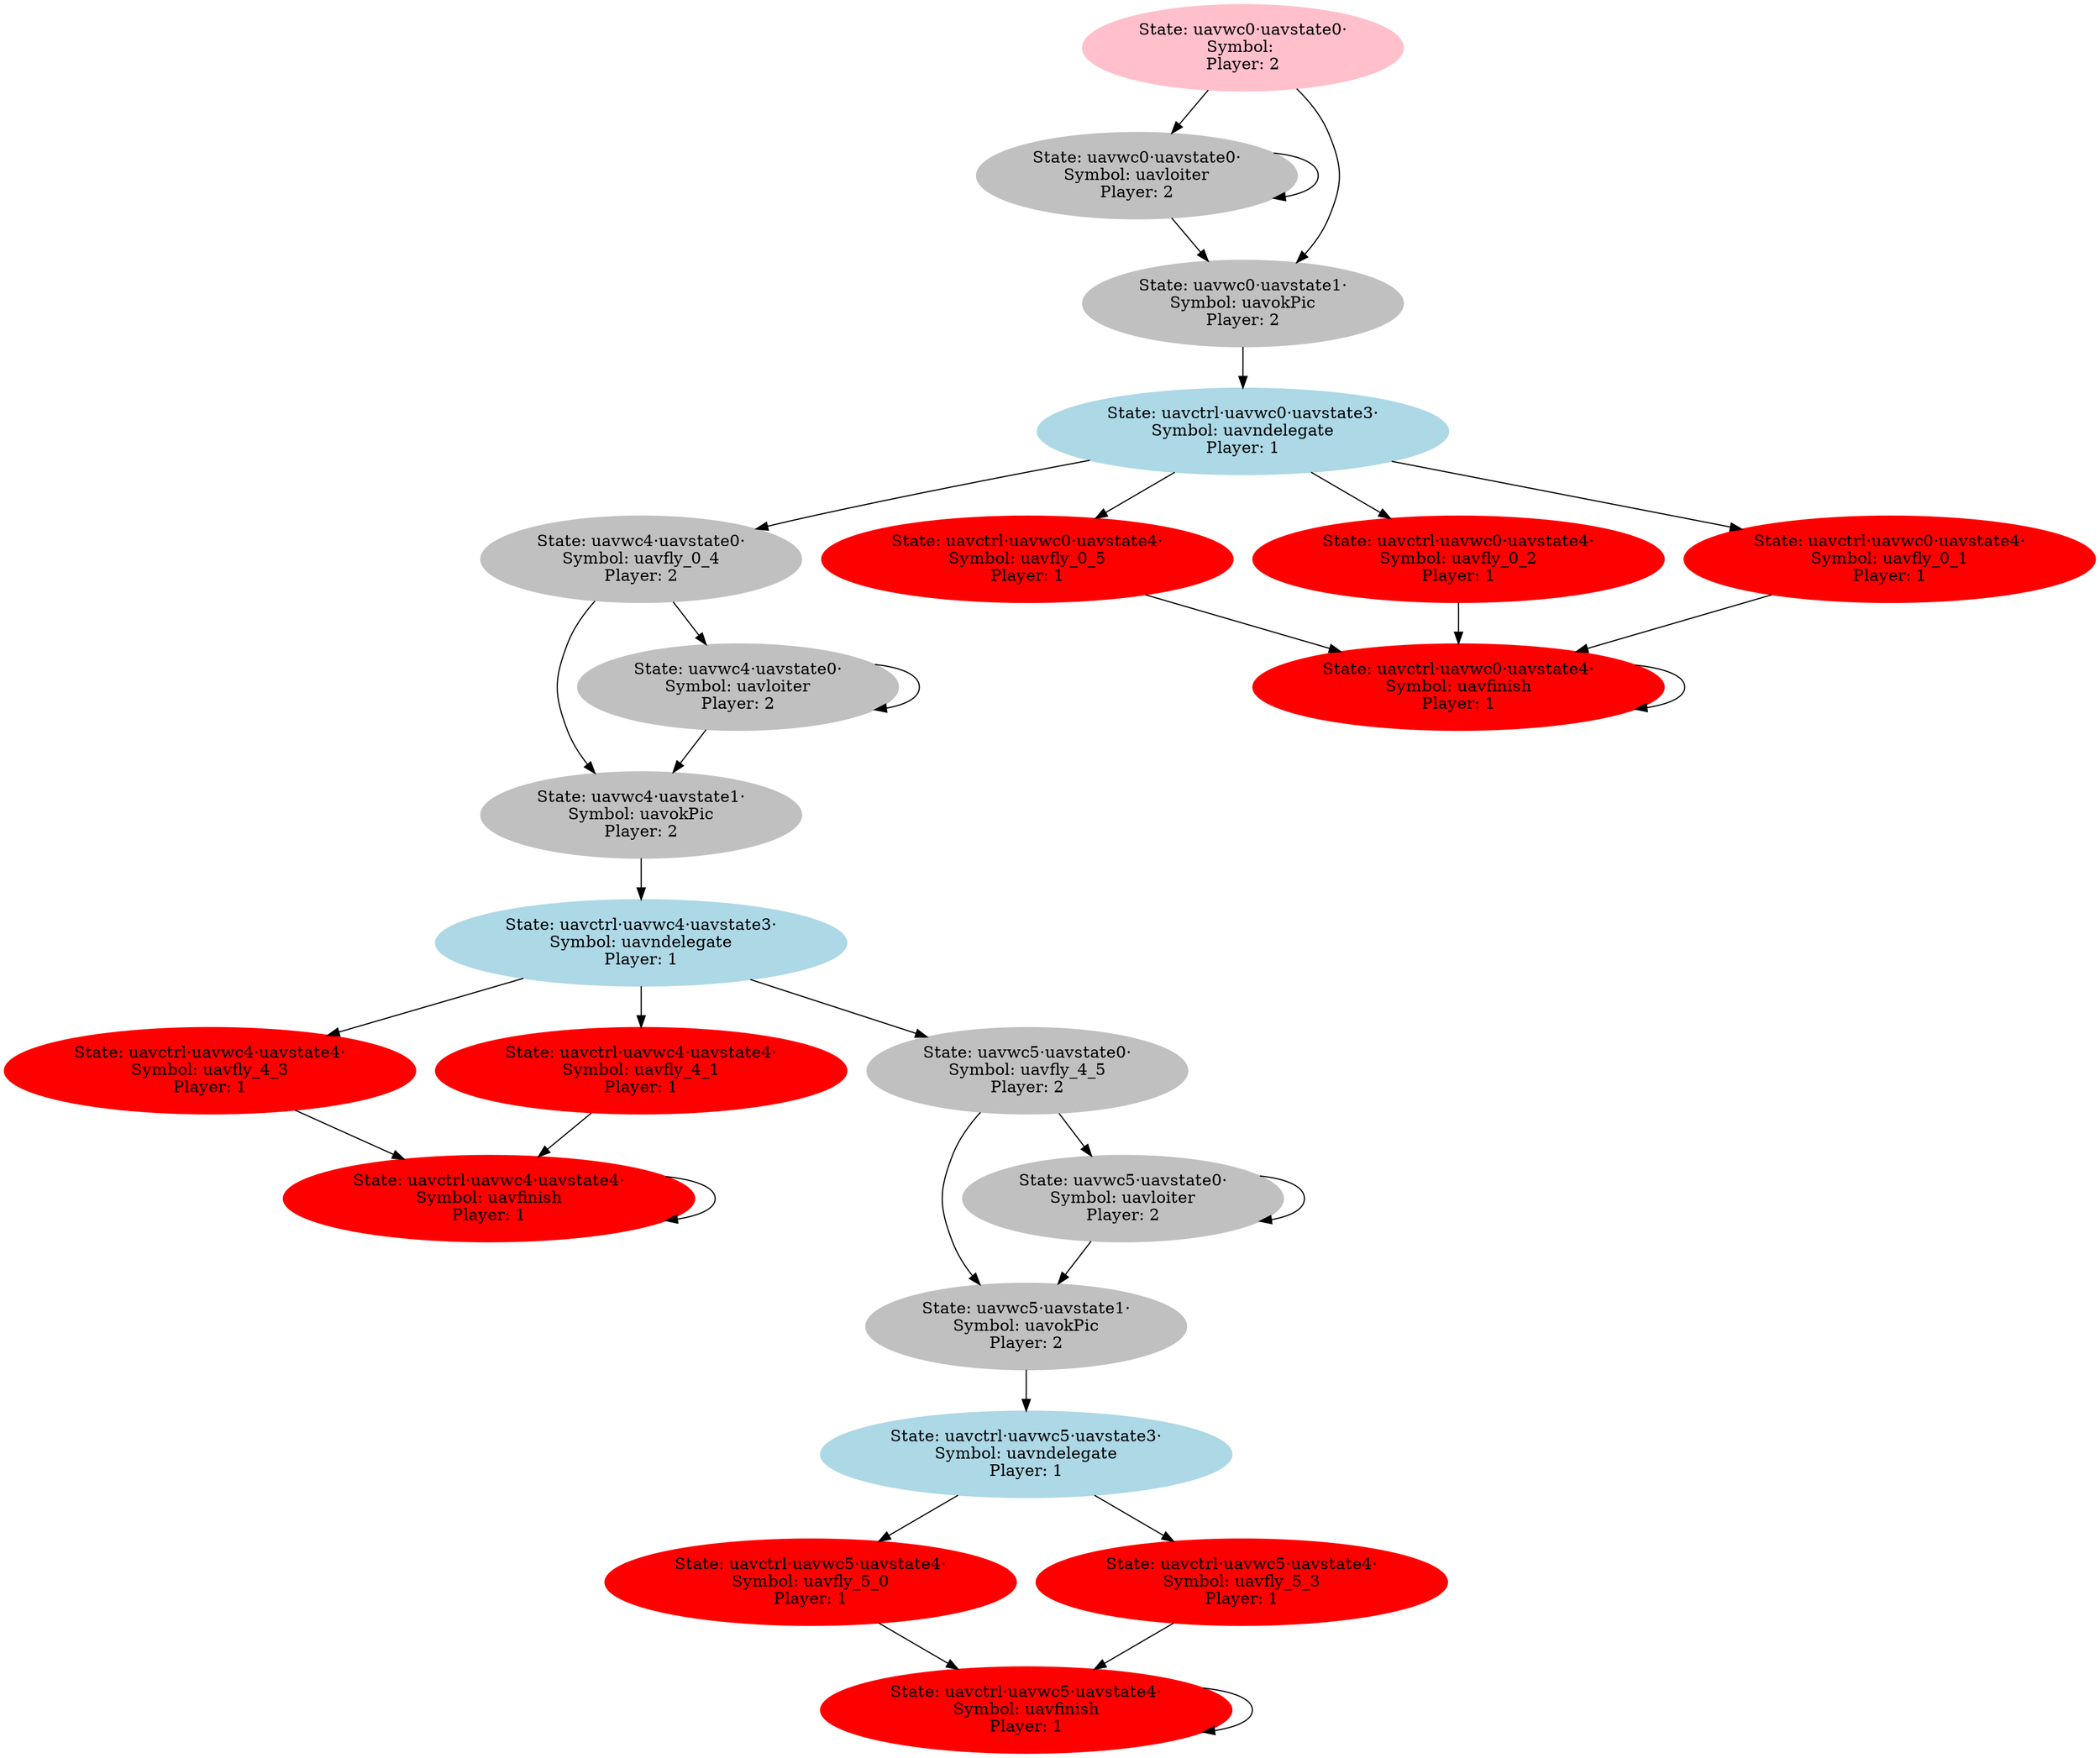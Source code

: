 digraph model {

    node [style=filled];
    0 [label="State: uavwc0·uavstate0·
Symbol: 
Player: 2",color="pink"];
    0 -> 1;
    0 -> 2;
    1 [label="State: uavwc0·uavstate0·
Symbol: uavloiter
Player: 2",color="grey"];
    1 -> 1;
    1 -> 2;
    2 [label="State: uavwc0·uavstate1·
Symbol: uavokPic
Player: 2",color="grey"];
    2 -> 3;
    3 [label="State: uavctrl·uavwc0·uavstate3·
Symbol: uavndelegate
Player: 1",color="lightblue"];
    3 -> 4;
    3 -> 7;
    3 -> 6;
    3 -> 5;
    4 [label="State: uavwc4·uavstate0·
Symbol: uavfly_0_4
Player: 2",color="grey"];
    4 -> 13;
    4 -> 12;
    5 [label="State: uavctrl·uavwc0·uavstate4·
Symbol: uavfly_0_1
Player: 1",color="lightblue"];
    5 [label="State: uavctrl·uavwc0·uavstate4·
Symbol: uavfly_0_1
Player: 1",color="red"];
    5 -> 8;
    6 [label="State: uavctrl·uavwc0·uavstate4·
Symbol: uavfly_0_2
Player: 1",color="lightblue"];
    6 [label="State: uavctrl·uavwc0·uavstate4·
Symbol: uavfly_0_2
Player: 1",color="red"];
    6 -> 8;
    7 [label="State: uavctrl·uavwc0·uavstate4·
Symbol: uavfly_0_5
Player: 1",color="lightblue"];
    7 [label="State: uavctrl·uavwc0·uavstate4·
Symbol: uavfly_0_5
Player: 1",color="red"];
    7 -> 8;
    8 [label="State: uavctrl·uavwc0·uavstate4·
Symbol: uavfinish
Player: 1",color="lightblue"];
    8 [label="State: uavctrl·uavwc0·uavstate4·
Symbol: uavfinish
Player: 1",color="red"];
    8 -> 8;
    12 [label="State: uavwc4·uavstate0·
Symbol: uavloiter
Player: 2",color="grey"];
    12 -> 13;
    12 -> 12;
    13 [label="State: uavwc4·uavstate1·
Symbol: uavokPic
Player: 2",color="grey"];
    13 -> 14;
    14 [label="State: uavctrl·uavwc4·uavstate3·
Symbol: uavndelegate
Player: 1",color="lightblue"];
    14 -> 16;
    14 -> 15;
    14 -> 17;
    15 [label="State: uavctrl·uavwc4·uavstate4·
Symbol: uavfly_4_1
Player: 1",color="lightblue"];
    15 [label="State: uavctrl·uavwc4·uavstate4·
Symbol: uavfly_4_1
Player: 1",color="red"];
    15 -> 28;
    16 [label="State: uavctrl·uavwc4·uavstate4·
Symbol: uavfly_4_3
Player: 1",color="lightblue"];
    16 [label="State: uavctrl·uavwc4·uavstate4·
Symbol: uavfly_4_3
Player: 1",color="red"];
    16 -> 28;
    17 [label="State: uavwc5·uavstate0·
Symbol: uavfly_4_5
Player: 2",color="grey"];
    17 -> 18;
    17 -> 19;
    18 [label="State: uavwc5·uavstate1·
Symbol: uavokPic
Player: 2",color="grey"];
    18 -> 22;
    19 [label="State: uavwc5·uavstate0·
Symbol: uavloiter
Player: 2",color="grey"];
    19 -> 18;
    19 -> 19;
    22 [label="State: uavctrl·uavwc5·uavstate3·
Symbol: uavndelegate
Player: 1",color="lightblue"];
    22 -> 23;
    22 -> 24;
    23 [label="State: uavctrl·uavwc5·uavstate4·
Symbol: uavfly_5_0
Player: 1",color="lightblue"];
    23 [label="State: uavctrl·uavwc5·uavstate4·
Symbol: uavfly_5_0
Player: 1",color="red"];
    23 -> 25;
    24 [label="State: uavctrl·uavwc5·uavstate4·
Symbol: uavfly_5_3
Player: 1",color="lightblue"];
    24 [label="State: uavctrl·uavwc5·uavstate4·
Symbol: uavfly_5_3
Player: 1",color="red"];
    24 -> 25;
    25 [label="State: uavctrl·uavwc5·uavstate4·
Symbol: uavfinish
Player: 1",color="lightblue"];
    25 [label="State: uavctrl·uavwc5·uavstate4·
Symbol: uavfinish
Player: 1",color="red"];
    25 -> 25;
    28 [label="State: uavctrl·uavwc4·uavstate4·
Symbol: uavfinish
Player: 1",color="lightblue"];
    28 [label="State: uavctrl·uavwc4·uavstate4·
Symbol: uavfinish
Player: 1",color="red"];
    28 -> 28;

}